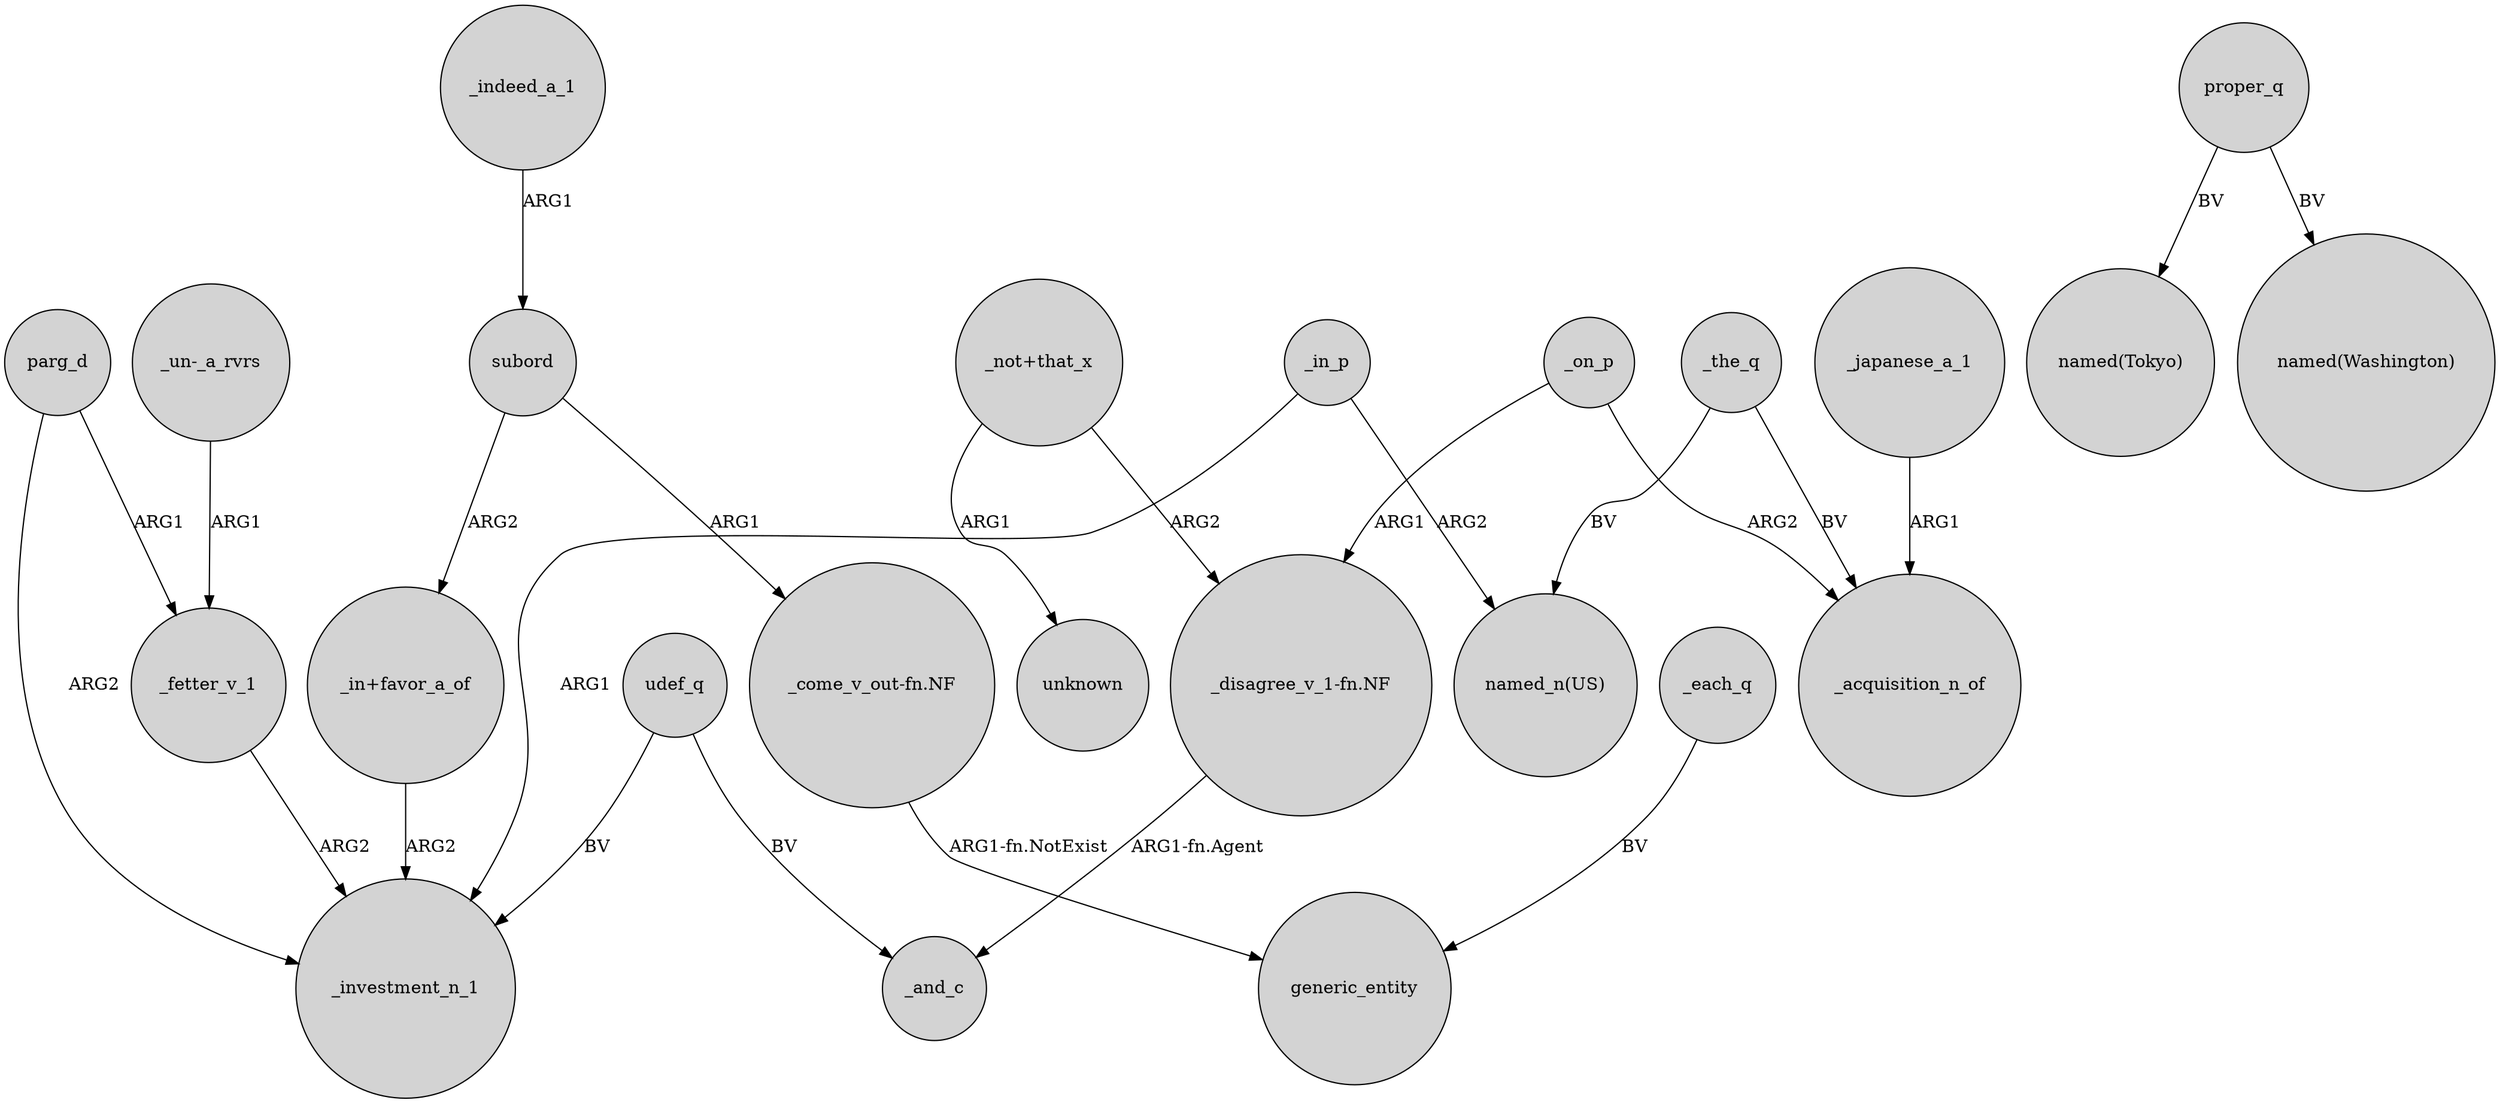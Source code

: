 digraph {
	node [shape=circle style=filled]
	"_disagree_v_1-fn.NF" -> _and_c [label="ARG1-fn.Agent"]
	_fetter_v_1 -> _investment_n_1 [label=ARG2]
	"_in+favor_a_of" -> _investment_n_1 [label=ARG2]
	"_un-_a_rvrs" -> _fetter_v_1 [label=ARG1]
	parg_d -> _investment_n_1 [label=ARG2]
	subord -> "_come_v_out-fn.NF" [label=ARG1]
	parg_d -> _fetter_v_1 [label=ARG1]
	"_come_v_out-fn.NF" -> generic_entity [label="ARG1-fn.NotExist"]
	subord -> "_in+favor_a_of" [label=ARG2]
	proper_q -> "named(Tokyo)" [label=BV]
	_in_p -> "named_n(US)" [label=ARG2]
	"_not+that_x" -> unknown [label=ARG1]
	_the_q -> "named_n(US)" [label=BV]
	proper_q -> "named(Washington)" [label=BV]
	_on_p -> _acquisition_n_of [label=ARG2]
	_on_p -> "_disagree_v_1-fn.NF" [label=ARG1]
	"_not+that_x" -> "_disagree_v_1-fn.NF" [label=ARG2]
	_indeed_a_1 -> subord [label=ARG1]
	_each_q -> generic_entity [label=BV]
	_the_q -> _acquisition_n_of [label=BV]
	udef_q -> _investment_n_1 [label=BV]
	udef_q -> _and_c [label=BV]
	_in_p -> _investment_n_1 [label=ARG1]
	_japanese_a_1 -> _acquisition_n_of [label=ARG1]
}
